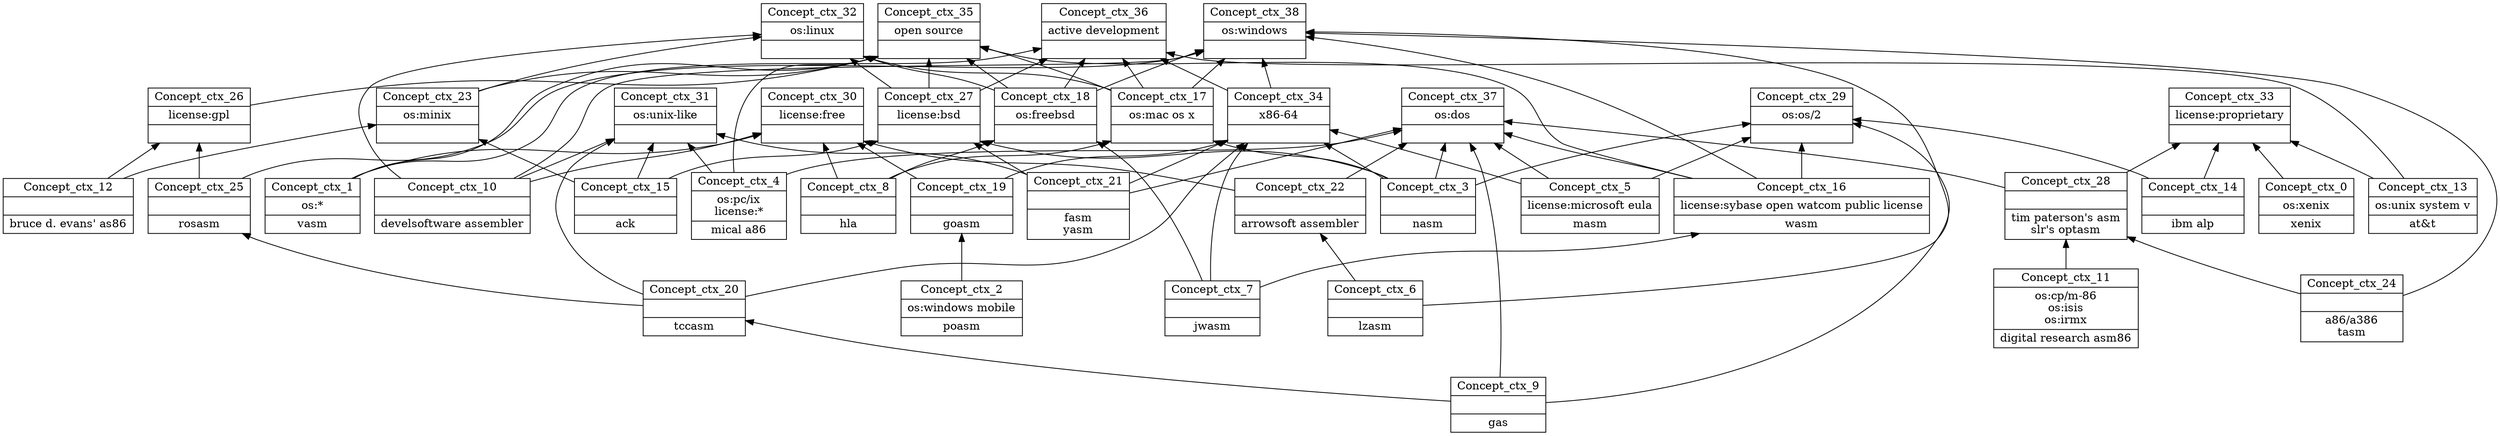 digraph G { 
	rankdir=BT;
subgraph ctx { 
label="ctx";
1 [shape=record,label="{Concept_ctx_8||hla\n}"];
2 [shape=record,label="{Concept_ctx_4|os:pc/ix\nlicense:*\n|mical a86\n}"];
3 [shape=record,label="{Concept_ctx_2|os:windows mobile\n|poasm\n}"];
4 [shape=record,label="{Concept_ctx_1|os:*\n|vasm\n}"];
5 [shape=record,label="{Concept_ctx_0|os:xenix\n|xenix\n}"];
6 [shape=record,label="{Concept_ctx_14||ibm alp\n}"];
7 [shape=record,label="{Concept_ctx_10||develsoftware assembler\n}"];
8 [shape=record,label="{Concept_ctx_6||lzasm\n}"];
9 [shape=record,label="{Concept_ctx_12||bruce d. evans' as86\n}"];
10 [shape=record,label="{Concept_ctx_5|license:microsoft eula\n|masm\n}"];
11 [shape=record,label="{Concept_ctx_15||ack\n}"];
12 [shape=record,label="{Concept_ctx_9||gas\n}"];
13 [shape=record,label="{Concept_ctx_13|os:unix system v\n|at&t\n}"];
14 [shape=record,label="{Concept_ctx_11|os:cp/m-86\nos:isis\nos:irmx\n|digital research asm86\n}"];
15 [shape=record,label="{Concept_ctx_7||jwasm\n}"];
16 [shape=record,label="{Concept_ctx_3||nasm\n}"];
17 [shape=record,label="{Concept_ctx_17|os:mac os x\n|}"];
18 [shape=record,label="{Concept_ctx_24||a86/a386\ntasm\n}"];
19 [shape=record,label="{Concept_ctx_19||goasm\n}"];
20 [shape=record,label="{Concept_ctx_22||arrowsoft assembler\n}"];
21 [shape=record,label="{Concept_ctx_20||tccasm\n}"];
22 [shape=record,label="{Concept_ctx_16|license:sybase open watcom public license\n|wasm\n}"];
23 [shape=record,label="{Concept_ctx_23|os:minix\n|}"];
24 [shape=record,label="{Concept_ctx_21||fasm\nyasm\n}"];
25 [shape=record,label="{Concept_ctx_18|os:freebsd\n|}"];
26 [shape=record,label="{Concept_ctx_25||rosasm\n}"];
27 [shape=record,label="{Concept_ctx_27|license:bsd\n|}"];
28 [shape=record,label="{Concept_ctx_26|license:gpl\n|}"];
29 [shape=record,label="{Concept_ctx_28||tim paterson's asm\nslr's optasm\n}"];
30 [shape=record,label="{Concept_ctx_29|os:os/2\n|}"];
31 [shape=record,label="{Concept_ctx_30|license:free\n|}"];
32 [shape=record,label="{Concept_ctx_31|os:unix-like\n|}"];
33 [shape=record,label="{Concept_ctx_33|license:proprietary\n|}"];
34 [shape=record,label="{Concept_ctx_32|os:linux\n|}"];
35 [shape=record,label="{Concept_ctx_34|x86-64\n|}"];
36 [shape=record,label="{Concept_ctx_35|open source\n|}"];
37 [shape=record,label="{Concept_ctx_36|active development\n|}"];
38 [shape=record,label="{Concept_ctx_37|os:dos\n|}"];
39 [shape=record,label="{Concept_ctx_38|os:windows\n|}"];
	16 -> 17
	1 -> 17
	3 -> 19
	8 -> 20
	12 -> 21
	15 -> 22
	11 -> 23
	9 -> 23
	15 -> 25
	1 -> 25
	21 -> 26
	11 -> 27
	16 -> 27
	24 -> 27
	9 -> 28
	26 -> 28
	18 -> 29
	14 -> 29
	16 -> 30
	6 -> 30
	12 -> 30
	22 -> 30
	10 -> 30
	4 -> 31
	1 -> 31
	7 -> 31
	19 -> 31
	20 -> 31
	11 -> 32
	7 -> 32
	24 -> 32
	21 -> 32
	2 -> 32
	5 -> 33
	6 -> 33
	29 -> 33
	13 -> 33
	17 -> 34
	23 -> 34
	7 -> 34
	25 -> 34
	27 -> 34
	16 -> 35
	24 -> 35
	21 -> 35
	15 -> 35
	19 -> 35
	10 -> 35
	4 -> 36
	23 -> 36
	2 -> 36
	27 -> 36
	22 -> 36
	17 -> 36
	28 -> 36
	25 -> 36
	4 -> 37
	27 -> 37
	17 -> 37
	25 -> 37
	35 -> 37
	13 -> 37
	16 -> 38
	24 -> 38
	12 -> 38
	2 -> 38
	29 -> 38
	20 -> 38
	22 -> 38
	10 -> 38
	7 -> 39
	8 -> 39
	18 -> 39
	22 -> 39
	17 -> 39
	26 -> 39
	25 -> 39
	35 -> 39
}
}